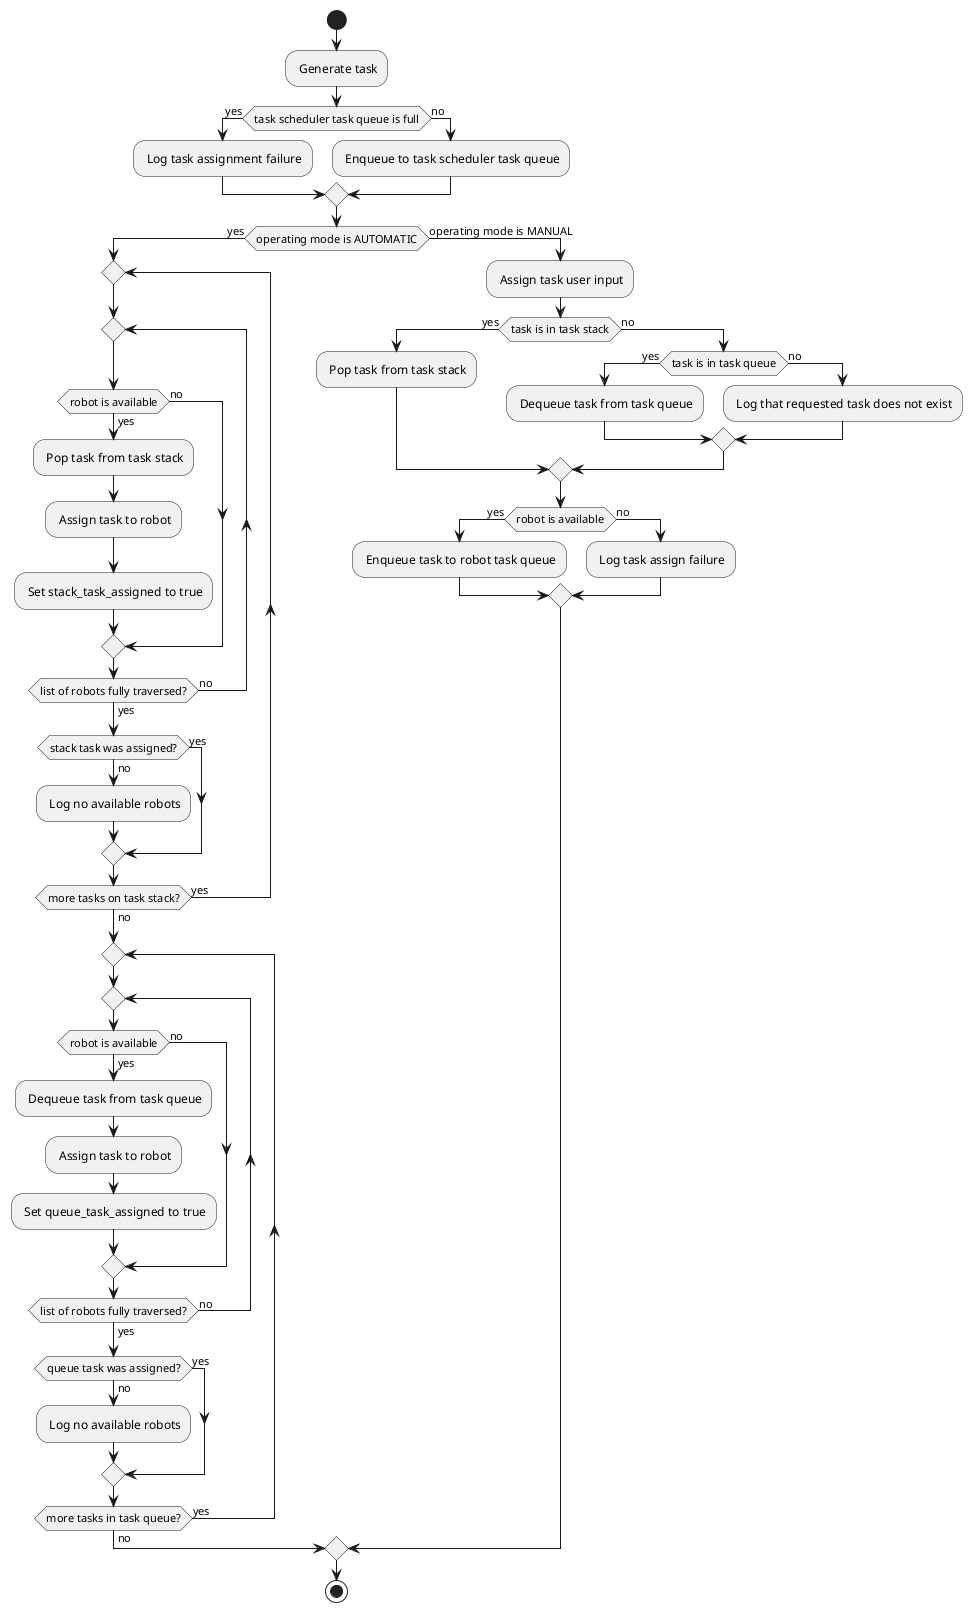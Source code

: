 @startuml

start

: Generate task;

if (task scheduler task queue is full) then (yes)
    : Log task assignment failure;
else (no)
    : Enqueue to task scheduler task queue;
endif
if (operating mode is AUTOMATIC) then (yes)
    repeat
        repeat
            if (robot is available) then (yes)
                : Pop task from task stack;
                : Assign task to robot;
                : Set stack_task_assigned to true;
            else (no)
            endif
        repeat while (list of robots fully traversed?) is (no) not (yes)
        if (stack task was assigned?) then (no)
            : Log no available robots;
        else (yes)
        endif
    repeat while (more tasks on task stack?) is (yes) not (no)

    repeat
        repeat
            if (robot is available) then (yes)
                : Dequeue task from task queue;
                : Assign task to robot;
                : Set queue_task_assigned to true;
            else (no)
            endif
        repeat while (list of robots fully traversed?) is (no) not (yes)
        if (queue task was assigned?) then (no)
            : Log no available robots;
        else (yes)
        endif
    repeat while (more tasks in task queue?) is (yes) not (no)

else (operating mode is MANUAL)
    : Assign task user input;
    if (task is in task stack) then (yes)
        : Pop task from task stack;
    else (no)
        if (task is in task queue) then (yes)
            : Dequeue task from task queue;
        else (no)
            : Log that requested task does not exist;
        endif
    endif
    if (robot is available) then (yes)
        : Enqueue task to robot task queue;
    else (no)
        : Log task assign failure;
    endif
endif

stop

@enduml